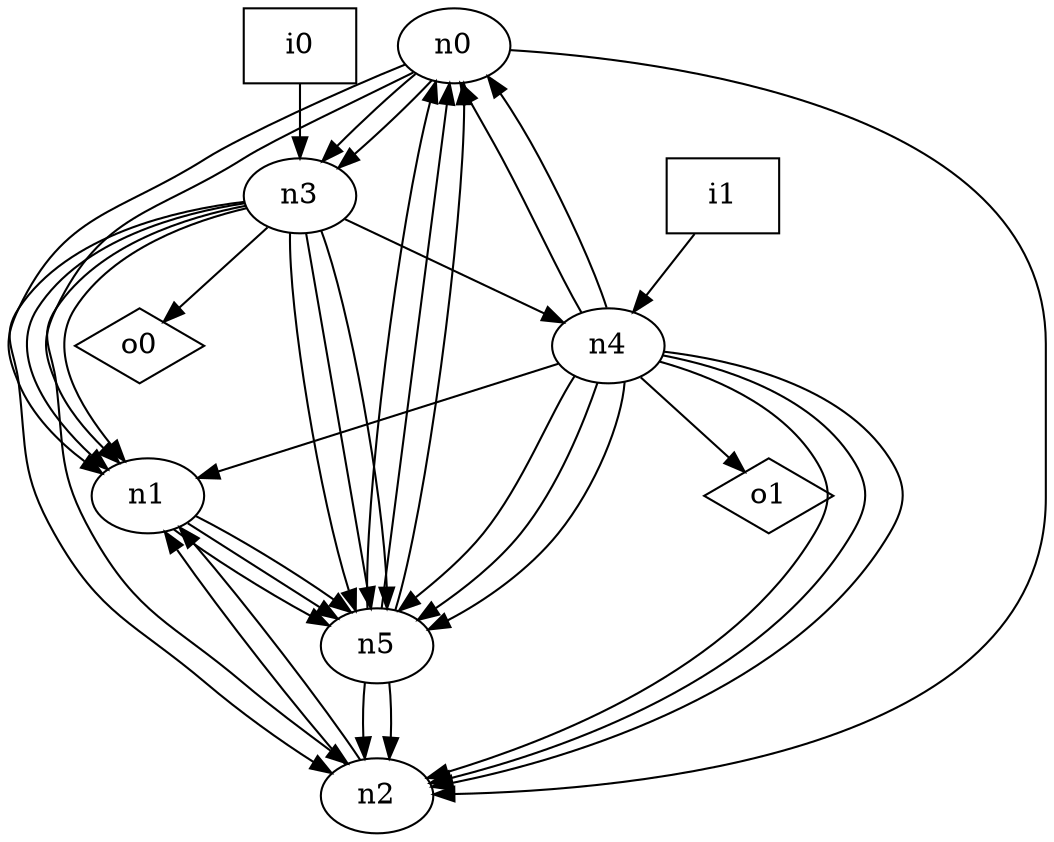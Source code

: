 digraph G {
n0 [label="n0"];
n1 [label="n1"];
n2 [label="n2"];
n3 [label="n3"];
n4 [label="n4"];
n5 [label="n5"];
n6 [label="i0",shape="box"];
n7 [label="i1",shape="box"];
n8 [label="o0",shape="diamond"];
n9 [label="o1",shape="diamond"];
n0 -> n1
n0 -> n1
n0 -> n2
n0 -> n3
n0 -> n3
n1 -> n5
n1 -> n5
n1 -> n5
n2 -> n1
n2 -> n1
n3 -> n1
n3 -> n1
n3 -> n2
n3 -> n2
n3 -> n4
n3 -> n5
n3 -> n5
n3 -> n5
n3 -> n8
n4 -> n0
n4 -> n0
n4 -> n1
n4 -> n2
n4 -> n2
n4 -> n2
n4 -> n5
n4 -> n5
n4 -> n5
n4 -> n9
n5 -> n0
n5 -> n0
n5 -> n0
n5 -> n2
n5 -> n2
n6 -> n3
n7 -> n4
}
